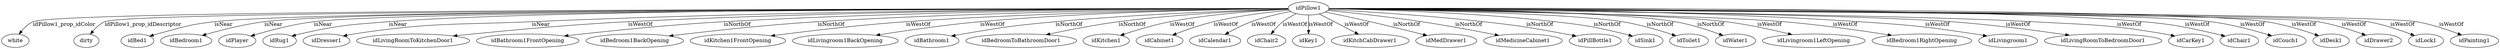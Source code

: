 strict digraph  {
idPillow1 [node_type=entity_node];
white [node_type=property_node];
dirty [node_type=property_node];
idBed1 [node_type=entity_node];
idBedroom1 [node_type=entity_node];
idPlayer [node_type=entity_node];
idRug1 [node_type=entity_node];
idDresser1 [node_type=entity_node];
idLivingRoomToKitchenDoor1 [node_type=entity_node];
idBathroom1FrontOpening [node_type=entity_node];
idBedroom1BackOpening [node_type=entity_node];
idKitchen1FrontOpening [node_type=entity_node];
idLivingroom1BackOpening [node_type=entity_node];
idBathroom1 [node_type=entity_node];
idBedroomToBathroomDoor1 [node_type=entity_node];
idKitchen1 [node_type=entity_node];
idCabinet1 [node_type=entity_node];
idCalendar1 [node_type=entity_node];
idChair2 [node_type=entity_node];
idKey1 [node_type=entity_node];
idKitchCabDrawer1 [node_type=entity_node];
idMedDrawer1 [node_type=entity_node];
idMedicineCabinet1 [node_type=entity_node];
idPillBottle1 [node_type=entity_node];
idSink1 [node_type=entity_node];
idToilet1 [node_type=entity_node];
idWater1 [node_type=entity_node];
idLivingroom1LeftOpening [node_type=entity_node];
idBedroom1RightOpening [node_type=entity_node];
idLivingroom1 [node_type=entity_node];
idLivingRoomToBedroomDoor1 [node_type=entity_node];
idCarKey1 [node_type=entity_node];
idChair1 [node_type=entity_node];
idCouch1 [node_type=entity_node];
idDesk1 [node_type=entity_node];
idDrawer2 [node_type=entity_node];
idLock1 [node_type=entity_node];
idPainting1 [node_type=entity_node];
idPillow1 -> white  [edge_type=property, label=idPillow1_prop_idColor];
idPillow1 -> dirty  [edge_type=property, label=idPillow1_prop_idDescriptor];
idPillow1 -> idBed1  [edge_type=relationship, label=isNear];
idPillow1 -> idBedroom1  [edge_type=relationship, label=isNear];
idPillow1 -> idPlayer  [edge_type=relationship, label=isNear];
idPillow1 -> idRug1  [edge_type=relationship, label=isNear];
idPillow1 -> idDresser1  [edge_type=relationship, label=isNear];
idPillow1 -> idLivingRoomToKitchenDoor1  [edge_type=relationship, label=isWestOf];
idPillow1 -> idBathroom1FrontOpening  [edge_type=relationship, label=isNorthOf];
idPillow1 -> idBedroom1BackOpening  [edge_type=relationship, label=isNorthOf];
idPillow1 -> idKitchen1FrontOpening  [edge_type=relationship, label=isWestOf];
idPillow1 -> idLivingroom1BackOpening  [edge_type=relationship, label=isWestOf];
idPillow1 -> idBathroom1  [edge_type=relationship, label=isNorthOf];
idPillow1 -> idBedroomToBathroomDoor1  [edge_type=relationship, label=isNorthOf];
idPillow1 -> idKitchen1  [edge_type=relationship, label=isWestOf];
idPillow1 -> idCabinet1  [edge_type=relationship, label=isWestOf];
idPillow1 -> idCalendar1  [edge_type=relationship, label=isWestOf];
idPillow1 -> idChair2  [edge_type=relationship, label=isWestOf];
idPillow1 -> idKey1  [edge_type=relationship, label=isWestOf];
idPillow1 -> idKitchCabDrawer1  [edge_type=relationship, label=isWestOf];
idPillow1 -> idMedDrawer1  [edge_type=relationship, label=isNorthOf];
idPillow1 -> idMedicineCabinet1  [edge_type=relationship, label=isNorthOf];
idPillow1 -> idPillBottle1  [edge_type=relationship, label=isNorthOf];
idPillow1 -> idSink1  [edge_type=relationship, label=isNorthOf];
idPillow1 -> idToilet1  [edge_type=relationship, label=isNorthOf];
idPillow1 -> idWater1  [edge_type=relationship, label=isNorthOf];
idPillow1 -> idLivingroom1LeftOpening  [edge_type=relationship, label=isWestOf];
idPillow1 -> idBedroom1RightOpening  [edge_type=relationship, label=isWestOf];
idPillow1 -> idLivingroom1  [edge_type=relationship, label=isWestOf];
idPillow1 -> idLivingRoomToBedroomDoor1  [edge_type=relationship, label=isWestOf];
idPillow1 -> idCarKey1  [edge_type=relationship, label=isWestOf];
idPillow1 -> idChair1  [edge_type=relationship, label=isWestOf];
idPillow1 -> idCouch1  [edge_type=relationship, label=isWestOf];
idPillow1 -> idDesk1  [edge_type=relationship, label=isWestOf];
idPillow1 -> idDrawer2  [edge_type=relationship, label=isWestOf];
idPillow1 -> idLock1  [edge_type=relationship, label=isWestOf];
idPillow1 -> idPainting1  [edge_type=relationship, label=isWestOf];
}
